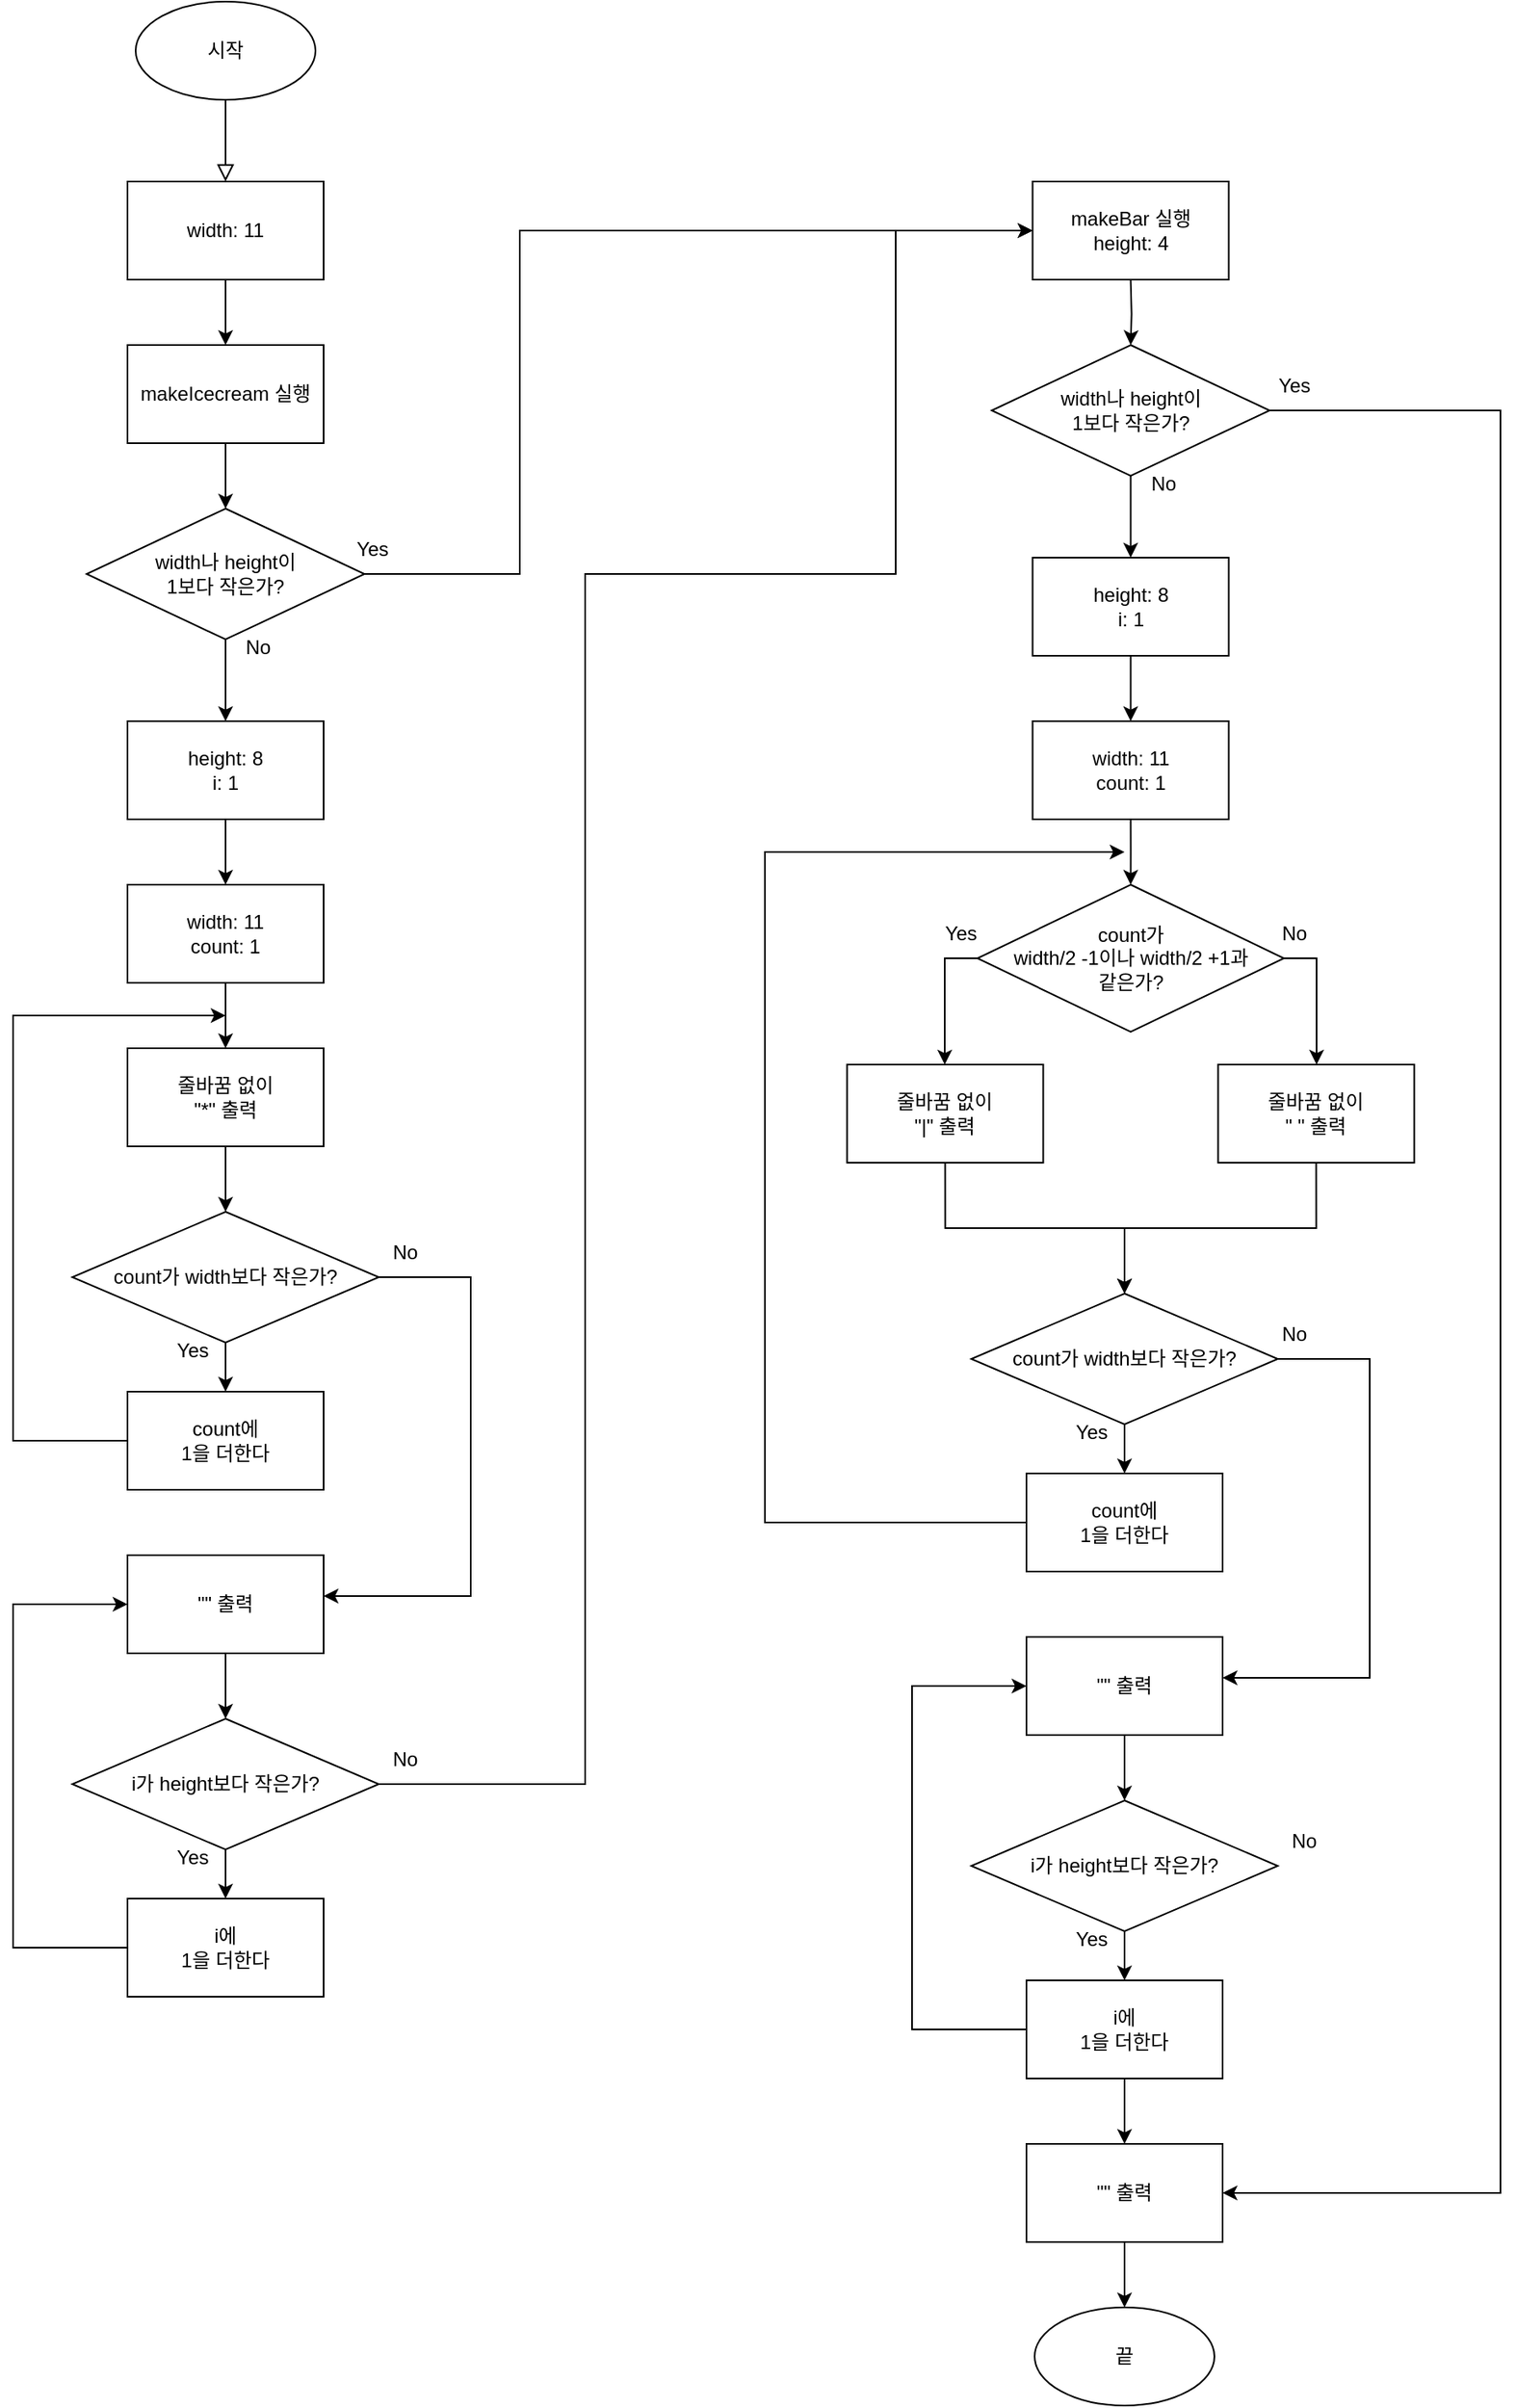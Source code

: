 <mxfile version="20.8.22" type="device"><diagram id="C5RBs43oDa-KdzZeNtuy" name="Page-1"><mxGraphModel dx="888" dy="591" grid="1" gridSize="10" guides="1" tooltips="1" connect="1" arrows="1" fold="1" page="1" pageScale="1" pageWidth="827" pageHeight="1169" math="0" shadow="0"><root><mxCell id="WIyWlLk6GJQsqaUBKTNV-0"/><mxCell id="WIyWlLk6GJQsqaUBKTNV-1" parent="WIyWlLk6GJQsqaUBKTNV-0"/><mxCell id="WIyWlLk6GJQsqaUBKTNV-2" value="" style="rounded=0;html=1;jettySize=auto;orthogonalLoop=1;fontSize=11;endArrow=block;endFill=0;endSize=8;strokeWidth=1;shadow=0;labelBackgroundColor=none;edgeStyle=orthogonalEdgeStyle;" parent="WIyWlLk6GJQsqaUBKTNV-1" edge="1"><mxGeometry relative="1" as="geometry"><mxPoint x="220" y="120" as="sourcePoint"/><mxPoint x="220" y="170" as="targetPoint"/></mxGeometry></mxCell><mxCell id="9AZNo2R4BjSRB0C3gdRm-17" style="edgeStyle=orthogonalEdgeStyle;rounded=0;orthogonalLoop=1;jettySize=auto;html=1;exitX=0.5;exitY=1;exitDx=0;exitDy=0;entryX=0.5;entryY=0;entryDx=0;entryDy=0;" edge="1" parent="WIyWlLk6GJQsqaUBKTNV-1" source="9AZNo2R4BjSRB0C3gdRm-0" target="9AZNo2R4BjSRB0C3gdRm-16"><mxGeometry relative="1" as="geometry"/></mxCell><mxCell id="9AZNo2R4BjSRB0C3gdRm-0" value="width: 11" style="rounded=0;whiteSpace=wrap;html=1;" vertex="1" parent="WIyWlLk6GJQsqaUBKTNV-1"><mxGeometry x="160" y="170" width="120" height="60" as="geometry"/></mxCell><mxCell id="9AZNo2R4BjSRB0C3gdRm-2" value="&quot;&quot; 출력" style="rounded=0;whiteSpace=wrap;html=1;" vertex="1" parent="WIyWlLk6GJQsqaUBKTNV-1"><mxGeometry x="160" y="1010" width="120" height="60" as="geometry"/></mxCell><mxCell id="9AZNo2R4BjSRB0C3gdRm-14" style="edgeStyle=orthogonalEdgeStyle;rounded=0;orthogonalLoop=1;jettySize=auto;html=1;entryX=0;entryY=0.5;entryDx=0;entryDy=0;exitX=1;exitY=0.5;exitDx=0;exitDy=0;" edge="1" parent="WIyWlLk6GJQsqaUBKTNV-1" source="9AZNo2R4BjSRB0C3gdRm-4" target="9AZNo2R4BjSRB0C3gdRm-13"><mxGeometry relative="1" as="geometry"><Array as="points"><mxPoint x="440" y="1150"/><mxPoint x="440" y="410"/><mxPoint x="630" y="410"/><mxPoint x="630" y="200"/></Array></mxGeometry></mxCell><mxCell id="9AZNo2R4BjSRB0C3gdRm-4" value="i가 height보다 작은가?" style="rhombus;whiteSpace=wrap;html=1;" vertex="1" parent="WIyWlLk6GJQsqaUBKTNV-1"><mxGeometry x="126.25" y="1110" width="187.5" height="80" as="geometry"/></mxCell><mxCell id="9AZNo2R4BjSRB0C3gdRm-6" value="" style="endArrow=classic;html=1;rounded=0;exitX=0.5;exitY=1;exitDx=0;exitDy=0;entryX=0.5;entryY=0;entryDx=0;entryDy=0;" edge="1" parent="WIyWlLk6GJQsqaUBKTNV-1" source="9AZNo2R4BjSRB0C3gdRm-2" target="9AZNo2R4BjSRB0C3gdRm-4"><mxGeometry width="50" height="50" relative="1" as="geometry"><mxPoint x="340" y="1130" as="sourcePoint"/><mxPoint x="390" y="1080" as="targetPoint"/></mxGeometry></mxCell><mxCell id="9AZNo2R4BjSRB0C3gdRm-7" value="" style="endArrow=classic;html=1;rounded=0;exitX=0;exitY=0.5;exitDx=0;exitDy=0;" edge="1" parent="WIyWlLk6GJQsqaUBKTNV-1" source="9AZNo2R4BjSRB0C3gdRm-53"><mxGeometry width="50" height="50" relative="1" as="geometry"><mxPoint x="290" y="840" as="sourcePoint"/><mxPoint x="220" y="680" as="targetPoint"/><Array as="points"><mxPoint x="90" y="940"/><mxPoint x="90" y="900"/><mxPoint x="90" y="840"/><mxPoint x="90" y="680"/></Array></mxGeometry></mxCell><mxCell id="9AZNo2R4BjSRB0C3gdRm-9" value="Yes" style="text;html=1;strokeColor=none;fillColor=none;align=center;verticalAlign=middle;whiteSpace=wrap;rounded=0;" vertex="1" parent="WIyWlLk6GJQsqaUBKTNV-1"><mxGeometry x="170" y="1180" width="60" height="30" as="geometry"/></mxCell><mxCell id="9AZNo2R4BjSRB0C3gdRm-58" style="edgeStyle=orthogonalEdgeStyle;rounded=0;orthogonalLoop=1;jettySize=auto;html=1;exitX=0;exitY=0.5;exitDx=0;exitDy=0;entryX=0;entryY=0.5;entryDx=0;entryDy=0;" edge="1" parent="WIyWlLk6GJQsqaUBKTNV-1" source="9AZNo2R4BjSRB0C3gdRm-11" target="9AZNo2R4BjSRB0C3gdRm-2"><mxGeometry relative="1" as="geometry"><Array as="points"><mxPoint x="90" y="1250"/><mxPoint x="90" y="1040"/></Array></mxGeometry></mxCell><mxCell id="9AZNo2R4BjSRB0C3gdRm-11" value="i에&lt;br&gt;1을 더한다" style="rounded=0;whiteSpace=wrap;html=1;" vertex="1" parent="WIyWlLk6GJQsqaUBKTNV-1"><mxGeometry x="160" y="1220" width="120" height="60" as="geometry"/></mxCell><mxCell id="9AZNo2R4BjSRB0C3gdRm-12" value="" style="endArrow=classic;html=1;rounded=0;exitX=0.5;exitY=1;exitDx=0;exitDy=0;entryX=0.5;entryY=0;entryDx=0;entryDy=0;" edge="1" parent="WIyWlLk6GJQsqaUBKTNV-1" source="9AZNo2R4BjSRB0C3gdRm-4" target="9AZNo2R4BjSRB0C3gdRm-11"><mxGeometry width="50" height="50" relative="1" as="geometry"><mxPoint x="360" y="1100" as="sourcePoint"/><mxPoint x="410" y="1050" as="targetPoint"/></mxGeometry></mxCell><mxCell id="9AZNo2R4BjSRB0C3gdRm-13" value="makeBar 실행&lt;br style=&quot;border-color: var(--border-color);&quot;&gt;height: 4" style="rounded=0;whiteSpace=wrap;html=1;" vertex="1" parent="WIyWlLk6GJQsqaUBKTNV-1"><mxGeometry x="713.75" y="170" width="120" height="60" as="geometry"/></mxCell><mxCell id="9AZNo2R4BjSRB0C3gdRm-15" value="No" style="text;html=1;strokeColor=none;fillColor=none;align=center;verticalAlign=middle;whiteSpace=wrap;rounded=0;" vertex="1" parent="WIyWlLk6GJQsqaUBKTNV-1"><mxGeometry x="300" y="1120" width="60" height="30" as="geometry"/></mxCell><mxCell id="9AZNo2R4BjSRB0C3gdRm-33" style="edgeStyle=orthogonalEdgeStyle;rounded=0;orthogonalLoop=1;jettySize=auto;html=1;exitX=0.5;exitY=1;exitDx=0;exitDy=0;entryX=0.5;entryY=0;entryDx=0;entryDy=0;" edge="1" parent="WIyWlLk6GJQsqaUBKTNV-1" source="9AZNo2R4BjSRB0C3gdRm-16" target="9AZNo2R4BjSRB0C3gdRm-31"><mxGeometry relative="1" as="geometry"/></mxCell><mxCell id="9AZNo2R4BjSRB0C3gdRm-16" value="makeIcecream 실행" style="rounded=0;whiteSpace=wrap;html=1;" vertex="1" parent="WIyWlLk6GJQsqaUBKTNV-1"><mxGeometry x="160" y="270" width="120" height="60" as="geometry"/></mxCell><mxCell id="9AZNo2R4BjSRB0C3gdRm-38" style="edgeStyle=orthogonalEdgeStyle;rounded=0;orthogonalLoop=1;jettySize=auto;html=1;exitX=0.5;exitY=1;exitDx=0;exitDy=0;entryX=0.5;entryY=0;entryDx=0;entryDy=0;" edge="1" parent="WIyWlLk6GJQsqaUBKTNV-1" source="9AZNo2R4BjSRB0C3gdRm-31" target="9AZNo2R4BjSRB0C3gdRm-37"><mxGeometry relative="1" as="geometry"/></mxCell><mxCell id="9AZNo2R4BjSRB0C3gdRm-31" value="width나 height이&lt;br&gt;1보다 작은가?" style="rhombus;whiteSpace=wrap;html=1;" vertex="1" parent="WIyWlLk6GJQsqaUBKTNV-1"><mxGeometry x="135" y="370" width="170" height="80" as="geometry"/></mxCell><mxCell id="9AZNo2R4BjSRB0C3gdRm-34" value="No" style="text;html=1;strokeColor=none;fillColor=none;align=center;verticalAlign=middle;whiteSpace=wrap;rounded=0;" vertex="1" parent="WIyWlLk6GJQsqaUBKTNV-1"><mxGeometry x="210" y="440" width="60" height="30" as="geometry"/></mxCell><mxCell id="9AZNo2R4BjSRB0C3gdRm-35" value="" style="endArrow=classic;html=1;rounded=0;exitX=1;exitY=0.5;exitDx=0;exitDy=0;entryX=0;entryY=0.5;entryDx=0;entryDy=0;" edge="1" parent="WIyWlLk6GJQsqaUBKTNV-1" source="9AZNo2R4BjSRB0C3gdRm-31" target="9AZNo2R4BjSRB0C3gdRm-13"><mxGeometry width="50" height="50" relative="1" as="geometry"><mxPoint x="190" y="660" as="sourcePoint"/><mxPoint x="460" y="410" as="targetPoint"/><Array as="points"><mxPoint x="400" y="410"/><mxPoint x="400" y="380"/><mxPoint x="400" y="200"/></Array></mxGeometry></mxCell><mxCell id="9AZNo2R4BjSRB0C3gdRm-36" value="Yes" style="text;html=1;strokeColor=none;fillColor=none;align=center;verticalAlign=middle;whiteSpace=wrap;rounded=0;" vertex="1" parent="WIyWlLk6GJQsqaUBKTNV-1"><mxGeometry x="280" y="380" width="60" height="30" as="geometry"/></mxCell><mxCell id="9AZNo2R4BjSRB0C3gdRm-43" style="edgeStyle=orthogonalEdgeStyle;rounded=0;orthogonalLoop=1;jettySize=auto;html=1;exitX=0.5;exitY=1;exitDx=0;exitDy=0;entryX=0.5;entryY=0;entryDx=0;entryDy=0;" edge="1" parent="WIyWlLk6GJQsqaUBKTNV-1" source="9AZNo2R4BjSRB0C3gdRm-37" target="9AZNo2R4BjSRB0C3gdRm-42"><mxGeometry relative="1" as="geometry"/></mxCell><mxCell id="9AZNo2R4BjSRB0C3gdRm-37" value="height: 8&lt;br&gt;i: 1" style="rounded=0;whiteSpace=wrap;html=1;" vertex="1" parent="WIyWlLk6GJQsqaUBKTNV-1"><mxGeometry x="160" y="500" width="120" height="60" as="geometry"/></mxCell><mxCell id="9AZNo2R4BjSRB0C3gdRm-45" style="edgeStyle=orthogonalEdgeStyle;rounded=0;orthogonalLoop=1;jettySize=auto;html=1;exitX=0.5;exitY=1;exitDx=0;exitDy=0;" edge="1" parent="WIyWlLk6GJQsqaUBKTNV-1" source="9AZNo2R4BjSRB0C3gdRm-42"><mxGeometry relative="1" as="geometry"><mxPoint x="220" y="700" as="targetPoint"/></mxGeometry></mxCell><mxCell id="9AZNo2R4BjSRB0C3gdRm-42" value="width: 11&lt;br&gt;count: 1" style="rounded=0;whiteSpace=wrap;html=1;" vertex="1" parent="WIyWlLk6GJQsqaUBKTNV-1"><mxGeometry x="160" y="600" width="120" height="60" as="geometry"/></mxCell><mxCell id="9AZNo2R4BjSRB0C3gdRm-48" value="줄바꿈 없이&lt;br&gt;&quot;*&quot; 출력" style="rounded=0;whiteSpace=wrap;html=1;" vertex="1" parent="WIyWlLk6GJQsqaUBKTNV-1"><mxGeometry x="160" y="700" width="120" height="60" as="geometry"/></mxCell><mxCell id="9AZNo2R4BjSRB0C3gdRm-49" style="edgeStyle=orthogonalEdgeStyle;rounded=0;orthogonalLoop=1;jettySize=auto;html=1;entryX=1;entryY=0.5;entryDx=0;entryDy=0;exitX=1;exitY=0.5;exitDx=0;exitDy=0;" edge="1" parent="WIyWlLk6GJQsqaUBKTNV-1" source="9AZNo2R4BjSRB0C3gdRm-50"><mxGeometry relative="1" as="geometry"><Array as="points"><mxPoint x="370" y="840"/><mxPoint x="370" y="1035"/></Array><mxPoint x="280" y="1035" as="targetPoint"/></mxGeometry></mxCell><mxCell id="9AZNo2R4BjSRB0C3gdRm-50" value="count가 width보다 작은가?" style="rhombus;whiteSpace=wrap;html=1;" vertex="1" parent="WIyWlLk6GJQsqaUBKTNV-1"><mxGeometry x="126.25" y="800" width="187.5" height="80" as="geometry"/></mxCell><mxCell id="9AZNo2R4BjSRB0C3gdRm-51" value="" style="endArrow=classic;html=1;rounded=0;exitX=0.5;exitY=1;exitDx=0;exitDy=0;entryX=0.5;entryY=0;entryDx=0;entryDy=0;" edge="1" parent="WIyWlLk6GJQsqaUBKTNV-1" source="9AZNo2R4BjSRB0C3gdRm-48" target="9AZNo2R4BjSRB0C3gdRm-50"><mxGeometry width="50" height="50" relative="1" as="geometry"><mxPoint x="340" y="820" as="sourcePoint"/><mxPoint x="390" y="770" as="targetPoint"/></mxGeometry></mxCell><mxCell id="9AZNo2R4BjSRB0C3gdRm-52" value="Yes" style="text;html=1;strokeColor=none;fillColor=none;align=center;verticalAlign=middle;whiteSpace=wrap;rounded=0;" vertex="1" parent="WIyWlLk6GJQsqaUBKTNV-1"><mxGeometry x="170" y="870" width="60" height="30" as="geometry"/></mxCell><mxCell id="9AZNo2R4BjSRB0C3gdRm-53" value="count에&lt;br&gt;1을 더한다" style="rounded=0;whiteSpace=wrap;html=1;" vertex="1" parent="WIyWlLk6GJQsqaUBKTNV-1"><mxGeometry x="160" y="910" width="120" height="60" as="geometry"/></mxCell><mxCell id="9AZNo2R4BjSRB0C3gdRm-54" value="" style="endArrow=classic;html=1;rounded=0;exitX=0.5;exitY=1;exitDx=0;exitDy=0;entryX=0.5;entryY=0;entryDx=0;entryDy=0;" edge="1" parent="WIyWlLk6GJQsqaUBKTNV-1" source="9AZNo2R4BjSRB0C3gdRm-50" target="9AZNo2R4BjSRB0C3gdRm-53"><mxGeometry width="50" height="50" relative="1" as="geometry"><mxPoint x="360" y="790" as="sourcePoint"/><mxPoint x="410" y="740" as="targetPoint"/></mxGeometry></mxCell><mxCell id="9AZNo2R4BjSRB0C3gdRm-56" value="No" style="text;html=1;strokeColor=none;fillColor=none;align=center;verticalAlign=middle;whiteSpace=wrap;rounded=0;" vertex="1" parent="WIyWlLk6GJQsqaUBKTNV-1"><mxGeometry x="300" y="810" width="60" height="30" as="geometry"/></mxCell><mxCell id="9AZNo2R4BjSRB0C3gdRm-59" style="edgeStyle=orthogonalEdgeStyle;rounded=0;orthogonalLoop=1;jettySize=auto;html=1;exitX=0.5;exitY=1;exitDx=0;exitDy=0;entryX=0.5;entryY=0;entryDx=0;entryDy=0;" edge="1" parent="WIyWlLk6GJQsqaUBKTNV-1" target="9AZNo2R4BjSRB0C3gdRm-60"><mxGeometry relative="1" as="geometry"><mxPoint x="773.75" y="230" as="sourcePoint"/></mxGeometry></mxCell><mxCell id="9AZNo2R4BjSRB0C3gdRm-60" value="width나 height이&lt;br&gt;1보다 작은가?" style="rhombus;whiteSpace=wrap;html=1;" vertex="1" parent="WIyWlLk6GJQsqaUBKTNV-1"><mxGeometry x="688.75" y="270" width="170" height="80" as="geometry"/></mxCell><mxCell id="9AZNo2R4BjSRB0C3gdRm-61" value="No" style="text;html=1;strokeColor=none;fillColor=none;align=center;verticalAlign=middle;whiteSpace=wrap;rounded=0;" vertex="1" parent="WIyWlLk6GJQsqaUBKTNV-1"><mxGeometry x="763.75" y="340" width="60" height="30" as="geometry"/></mxCell><mxCell id="9AZNo2R4BjSRB0C3gdRm-100" style="edgeStyle=orthogonalEdgeStyle;rounded=0;orthogonalLoop=1;jettySize=auto;html=1;exitX=0.25;exitY=1;exitDx=0;exitDy=0;entryX=1;entryY=0.5;entryDx=0;entryDy=0;" edge="1" parent="WIyWlLk6GJQsqaUBKTNV-1" source="9AZNo2R4BjSRB0C3gdRm-62" target="9AZNo2R4BjSRB0C3gdRm-97"><mxGeometry relative="1" as="geometry"><Array as="points"><mxPoint x="1000" y="310"/><mxPoint x="1000" y="1400"/></Array></mxGeometry></mxCell><mxCell id="9AZNo2R4BjSRB0C3gdRm-62" value="Yes" style="text;html=1;strokeColor=none;fillColor=none;align=center;verticalAlign=middle;whiteSpace=wrap;rounded=0;" vertex="1" parent="WIyWlLk6GJQsqaUBKTNV-1"><mxGeometry x="843.75" y="280" width="60" height="30" as="geometry"/></mxCell><mxCell id="9AZNo2R4BjSRB0C3gdRm-63" style="edgeStyle=orthogonalEdgeStyle;rounded=0;orthogonalLoop=1;jettySize=auto;html=1;entryX=0.5;entryY=0;entryDx=0;entryDy=0;" edge="1" parent="WIyWlLk6GJQsqaUBKTNV-1" target="9AZNo2R4BjSRB0C3gdRm-65" source="9AZNo2R4BjSRB0C3gdRm-60"><mxGeometry relative="1" as="geometry"><mxPoint x="773.75" y="350" as="sourcePoint"/></mxGeometry></mxCell><mxCell id="9AZNo2R4BjSRB0C3gdRm-64" style="edgeStyle=orthogonalEdgeStyle;rounded=0;orthogonalLoop=1;jettySize=auto;html=1;exitX=0.5;exitY=1;exitDx=0;exitDy=0;entryX=0.5;entryY=0;entryDx=0;entryDy=0;" edge="1" parent="WIyWlLk6GJQsqaUBKTNV-1" source="9AZNo2R4BjSRB0C3gdRm-65" target="9AZNo2R4BjSRB0C3gdRm-67"><mxGeometry relative="1" as="geometry"/></mxCell><mxCell id="9AZNo2R4BjSRB0C3gdRm-65" value="height: 8&lt;br&gt;i: 1" style="rounded=0;whiteSpace=wrap;html=1;" vertex="1" parent="WIyWlLk6GJQsqaUBKTNV-1"><mxGeometry x="713.75" y="400" width="120" height="60" as="geometry"/></mxCell><mxCell id="9AZNo2R4BjSRB0C3gdRm-66" style="edgeStyle=orthogonalEdgeStyle;rounded=0;orthogonalLoop=1;jettySize=auto;html=1;exitX=0.5;exitY=1;exitDx=0;exitDy=0;" edge="1" parent="WIyWlLk6GJQsqaUBKTNV-1" source="9AZNo2R4BjSRB0C3gdRm-67"><mxGeometry relative="1" as="geometry"><mxPoint x="773.75" y="600" as="targetPoint"/></mxGeometry></mxCell><mxCell id="9AZNo2R4BjSRB0C3gdRm-67" value="width: 11&lt;br&gt;count: 1" style="rounded=0;whiteSpace=wrap;html=1;" vertex="1" parent="WIyWlLk6GJQsqaUBKTNV-1"><mxGeometry x="713.75" y="500" width="120" height="60" as="geometry"/></mxCell><mxCell id="9AZNo2R4BjSRB0C3gdRm-72" style="edgeStyle=orthogonalEdgeStyle;rounded=0;orthogonalLoop=1;jettySize=auto;html=1;exitX=0;exitY=0.5;exitDx=0;exitDy=0;" edge="1" parent="WIyWlLk6GJQsqaUBKTNV-1" source="9AZNo2R4BjSRB0C3gdRm-69" target="9AZNo2R4BjSRB0C3gdRm-70"><mxGeometry relative="1" as="geometry"/></mxCell><mxCell id="9AZNo2R4BjSRB0C3gdRm-73" style="edgeStyle=orthogonalEdgeStyle;rounded=0;orthogonalLoop=1;jettySize=auto;html=1;exitX=1;exitY=0.5;exitDx=0;exitDy=0;entryX=0.5;entryY=0;entryDx=0;entryDy=0;" edge="1" parent="WIyWlLk6GJQsqaUBKTNV-1" source="9AZNo2R4BjSRB0C3gdRm-69" target="9AZNo2R4BjSRB0C3gdRm-71"><mxGeometry relative="1" as="geometry"/></mxCell><mxCell id="9AZNo2R4BjSRB0C3gdRm-69" value="count가&lt;br&gt;width/2 -1이나 width/2 +1과&lt;br&gt;같은가?" style="rhombus;whiteSpace=wrap;html=1;" vertex="1" parent="WIyWlLk6GJQsqaUBKTNV-1"><mxGeometry x="680" y="600" width="187.5" height="90" as="geometry"/></mxCell><mxCell id="9AZNo2R4BjSRB0C3gdRm-88" style="edgeStyle=orthogonalEdgeStyle;rounded=0;orthogonalLoop=1;jettySize=auto;html=1;exitX=0.5;exitY=1;exitDx=0;exitDy=0;entryX=0.5;entryY=0;entryDx=0;entryDy=0;" edge="1" parent="WIyWlLk6GJQsqaUBKTNV-1" source="9AZNo2R4BjSRB0C3gdRm-70" target="9AZNo2R4BjSRB0C3gdRm-83"><mxGeometry relative="1" as="geometry"/></mxCell><mxCell id="9AZNo2R4BjSRB0C3gdRm-70" value="줄바꿈 없이&lt;br style=&quot;border-color: var(--border-color);&quot;&gt;&quot;|&quot; 출력" style="rounded=0;whiteSpace=wrap;html=1;" vertex="1" parent="WIyWlLk6GJQsqaUBKTNV-1"><mxGeometry x="600.25" y="710" width="120" height="60" as="geometry"/></mxCell><mxCell id="9AZNo2R4BjSRB0C3gdRm-90" style="edgeStyle=orthogonalEdgeStyle;rounded=0;orthogonalLoop=1;jettySize=auto;html=1;exitX=0.5;exitY=1;exitDx=0;exitDy=0;entryX=0.5;entryY=0;entryDx=0;entryDy=0;" edge="1" parent="WIyWlLk6GJQsqaUBKTNV-1" source="9AZNo2R4BjSRB0C3gdRm-71" target="9AZNo2R4BjSRB0C3gdRm-83"><mxGeometry relative="1" as="geometry"/></mxCell><mxCell id="9AZNo2R4BjSRB0C3gdRm-71" value="줄바꿈 없이&lt;br style=&quot;border-color: var(--border-color);&quot;&gt;&quot; &quot; 출력" style="rounded=0;whiteSpace=wrap;html=1;" vertex="1" parent="WIyWlLk6GJQsqaUBKTNV-1"><mxGeometry x="827.25" y="710" width="120" height="60" as="geometry"/></mxCell><mxCell id="9AZNo2R4BjSRB0C3gdRm-74" value="&quot;&quot; 출력" style="rounded=0;whiteSpace=wrap;html=1;" vertex="1" parent="WIyWlLk6GJQsqaUBKTNV-1"><mxGeometry x="710" y="1060" width="120" height="60" as="geometry"/></mxCell><mxCell id="9AZNo2R4BjSRB0C3gdRm-75" value="i가 height보다 작은가?" style="rhombus;whiteSpace=wrap;html=1;" vertex="1" parent="WIyWlLk6GJQsqaUBKTNV-1"><mxGeometry x="676.25" y="1160" width="187.5" height="80" as="geometry"/></mxCell><mxCell id="9AZNo2R4BjSRB0C3gdRm-76" value="" style="endArrow=classic;html=1;rounded=0;exitX=0.5;exitY=1;exitDx=0;exitDy=0;entryX=0.5;entryY=0;entryDx=0;entryDy=0;" edge="1" parent="WIyWlLk6GJQsqaUBKTNV-1" source="9AZNo2R4BjSRB0C3gdRm-74" target="9AZNo2R4BjSRB0C3gdRm-75"><mxGeometry width="50" height="50" relative="1" as="geometry"><mxPoint x="890" y="1180" as="sourcePoint"/><mxPoint x="940" y="1130" as="targetPoint"/></mxGeometry></mxCell><mxCell id="9AZNo2R4BjSRB0C3gdRm-77" value="Yes" style="text;html=1;strokeColor=none;fillColor=none;align=center;verticalAlign=middle;whiteSpace=wrap;rounded=0;" vertex="1" parent="WIyWlLk6GJQsqaUBKTNV-1"><mxGeometry x="720" y="1230" width="60" height="30" as="geometry"/></mxCell><mxCell id="9AZNo2R4BjSRB0C3gdRm-78" style="edgeStyle=orthogonalEdgeStyle;rounded=0;orthogonalLoop=1;jettySize=auto;html=1;exitX=0;exitY=0.5;exitDx=0;exitDy=0;entryX=0;entryY=0.5;entryDx=0;entryDy=0;" edge="1" parent="WIyWlLk6GJQsqaUBKTNV-1" source="9AZNo2R4BjSRB0C3gdRm-79" target="9AZNo2R4BjSRB0C3gdRm-74"><mxGeometry relative="1" as="geometry"><Array as="points"><mxPoint x="640" y="1300"/><mxPoint x="640" y="1090"/></Array></mxGeometry></mxCell><mxCell id="9AZNo2R4BjSRB0C3gdRm-98" style="edgeStyle=orthogonalEdgeStyle;rounded=0;orthogonalLoop=1;jettySize=auto;html=1;exitX=0.5;exitY=1;exitDx=0;exitDy=0;entryX=0.5;entryY=0;entryDx=0;entryDy=0;" edge="1" parent="WIyWlLk6GJQsqaUBKTNV-1" source="9AZNo2R4BjSRB0C3gdRm-79" target="9AZNo2R4BjSRB0C3gdRm-97"><mxGeometry relative="1" as="geometry"/></mxCell><mxCell id="9AZNo2R4BjSRB0C3gdRm-79" value="i에&lt;br&gt;1을 더한다" style="rounded=0;whiteSpace=wrap;html=1;" vertex="1" parent="WIyWlLk6GJQsqaUBKTNV-1"><mxGeometry x="710" y="1270" width="120" height="60" as="geometry"/></mxCell><mxCell id="9AZNo2R4BjSRB0C3gdRm-80" value="" style="endArrow=classic;html=1;rounded=0;exitX=0.5;exitY=1;exitDx=0;exitDy=0;entryX=0.5;entryY=0;entryDx=0;entryDy=0;" edge="1" parent="WIyWlLk6GJQsqaUBKTNV-1" source="9AZNo2R4BjSRB0C3gdRm-75" target="9AZNo2R4BjSRB0C3gdRm-79"><mxGeometry width="50" height="50" relative="1" as="geometry"><mxPoint x="910" y="1150" as="sourcePoint"/><mxPoint x="960" y="1100" as="targetPoint"/></mxGeometry></mxCell><mxCell id="9AZNo2R4BjSRB0C3gdRm-81" value="No" style="text;html=1;strokeColor=none;fillColor=none;align=center;verticalAlign=middle;whiteSpace=wrap;rounded=0;" vertex="1" parent="WIyWlLk6GJQsqaUBKTNV-1"><mxGeometry x="850" y="1170" width="60" height="30" as="geometry"/></mxCell><mxCell id="9AZNo2R4BjSRB0C3gdRm-82" style="edgeStyle=orthogonalEdgeStyle;rounded=0;orthogonalLoop=1;jettySize=auto;html=1;entryX=1;entryY=0.5;entryDx=0;entryDy=0;exitX=1;exitY=0.5;exitDx=0;exitDy=0;" edge="1" parent="WIyWlLk6GJQsqaUBKTNV-1" source="9AZNo2R4BjSRB0C3gdRm-83"><mxGeometry relative="1" as="geometry"><Array as="points"><mxPoint x="920" y="890"/><mxPoint x="920" y="1085"/></Array><mxPoint x="830" y="1085" as="targetPoint"/></mxGeometry></mxCell><mxCell id="9AZNo2R4BjSRB0C3gdRm-83" value="count가 width보다 작은가?" style="rhombus;whiteSpace=wrap;html=1;" vertex="1" parent="WIyWlLk6GJQsqaUBKTNV-1"><mxGeometry x="676.25" y="850" width="187.5" height="80" as="geometry"/></mxCell><mxCell id="9AZNo2R4BjSRB0C3gdRm-84" value="Yes" style="text;html=1;strokeColor=none;fillColor=none;align=center;verticalAlign=middle;whiteSpace=wrap;rounded=0;" vertex="1" parent="WIyWlLk6GJQsqaUBKTNV-1"><mxGeometry x="720" y="920" width="60" height="30" as="geometry"/></mxCell><mxCell id="9AZNo2R4BjSRB0C3gdRm-91" style="edgeStyle=orthogonalEdgeStyle;rounded=0;orthogonalLoop=1;jettySize=auto;html=1;exitX=0;exitY=0.5;exitDx=0;exitDy=0;" edge="1" parent="WIyWlLk6GJQsqaUBKTNV-1" source="9AZNo2R4BjSRB0C3gdRm-85"><mxGeometry relative="1" as="geometry"><mxPoint x="770" y="580" as="targetPoint"/><Array as="points"><mxPoint x="550" y="990"/><mxPoint x="550" y="580"/></Array></mxGeometry></mxCell><mxCell id="9AZNo2R4BjSRB0C3gdRm-85" value="count에&lt;br&gt;1을 더한다" style="rounded=0;whiteSpace=wrap;html=1;" vertex="1" parent="WIyWlLk6GJQsqaUBKTNV-1"><mxGeometry x="710" y="960" width="120" height="60" as="geometry"/></mxCell><mxCell id="9AZNo2R4BjSRB0C3gdRm-86" value="" style="endArrow=classic;html=1;rounded=0;exitX=0.5;exitY=1;exitDx=0;exitDy=0;entryX=0.5;entryY=0;entryDx=0;entryDy=0;" edge="1" parent="WIyWlLk6GJQsqaUBKTNV-1" source="9AZNo2R4BjSRB0C3gdRm-83" target="9AZNo2R4BjSRB0C3gdRm-85"><mxGeometry width="50" height="50" relative="1" as="geometry"><mxPoint x="910" y="840" as="sourcePoint"/><mxPoint x="960" y="790" as="targetPoint"/></mxGeometry></mxCell><mxCell id="9AZNo2R4BjSRB0C3gdRm-87" value="No" style="text;html=1;strokeColor=none;fillColor=none;align=center;verticalAlign=middle;whiteSpace=wrap;rounded=0;" vertex="1" parent="WIyWlLk6GJQsqaUBKTNV-1"><mxGeometry x="843.75" y="860" width="60" height="30" as="geometry"/></mxCell><mxCell id="9AZNo2R4BjSRB0C3gdRm-92" value="Yes" style="text;html=1;strokeColor=none;fillColor=none;align=center;verticalAlign=middle;whiteSpace=wrap;rounded=0;" vertex="1" parent="WIyWlLk6GJQsqaUBKTNV-1"><mxGeometry x="640" y="615" width="60" height="30" as="geometry"/></mxCell><mxCell id="9AZNo2R4BjSRB0C3gdRm-93" value="No" style="text;html=1;strokeColor=none;fillColor=none;align=center;verticalAlign=middle;whiteSpace=wrap;rounded=0;" vertex="1" parent="WIyWlLk6GJQsqaUBKTNV-1"><mxGeometry x="843.75" y="615" width="60" height="30" as="geometry"/></mxCell><mxCell id="9AZNo2R4BjSRB0C3gdRm-94" value="시작" style="ellipse;whiteSpace=wrap;html=1;" vertex="1" parent="WIyWlLk6GJQsqaUBKTNV-1"><mxGeometry x="165" y="60" width="110" height="60" as="geometry"/></mxCell><mxCell id="9AZNo2R4BjSRB0C3gdRm-95" value="끝" style="ellipse;whiteSpace=wrap;html=1;" vertex="1" parent="WIyWlLk6GJQsqaUBKTNV-1"><mxGeometry x="715" y="1470" width="110" height="60" as="geometry"/></mxCell><mxCell id="9AZNo2R4BjSRB0C3gdRm-99" style="edgeStyle=orthogonalEdgeStyle;rounded=0;orthogonalLoop=1;jettySize=auto;html=1;exitX=0.5;exitY=1;exitDx=0;exitDy=0;entryX=0.5;entryY=0;entryDx=0;entryDy=0;" edge="1" parent="WIyWlLk6GJQsqaUBKTNV-1" source="9AZNo2R4BjSRB0C3gdRm-97" target="9AZNo2R4BjSRB0C3gdRm-95"><mxGeometry relative="1" as="geometry"/></mxCell><mxCell id="9AZNo2R4BjSRB0C3gdRm-97" value="&quot;&quot; 출력" style="rounded=0;whiteSpace=wrap;html=1;" vertex="1" parent="WIyWlLk6GJQsqaUBKTNV-1"><mxGeometry x="710" y="1370" width="120" height="60" as="geometry"/></mxCell></root></mxGraphModel></diagram></mxfile>